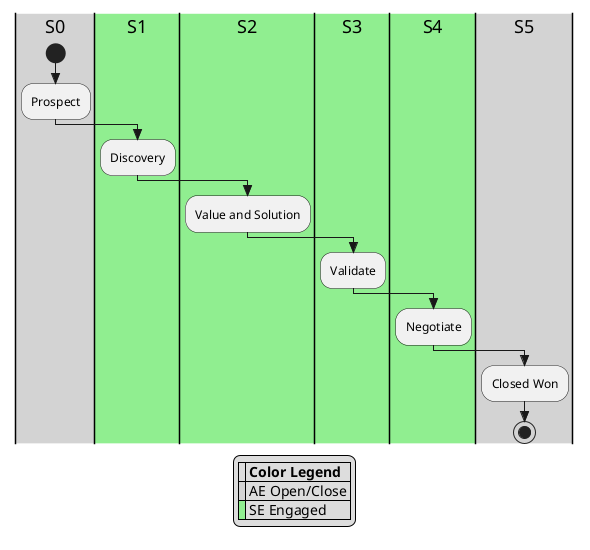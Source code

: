 @startuml 'title'

  skinparam style strictuml

  |#LightGray|S0|
  start
  :Prospect;
  |#LightGreen|S1|
  :Discovery;
  |#LightGreen|S2|
  :Value and Solution;
  |#LightGreen|S3|
  :Validate;
  |#LightGreen|S4|
  :Negotiate;
  |#LightGray|S5|
  :Closed Won;
  stop

  legend
    |=  | **Color Legend** |
    |<#lightgray>| AE Open/Close |
    |<#lightgreen>| SE Engaged |
  endlegend

@enduml